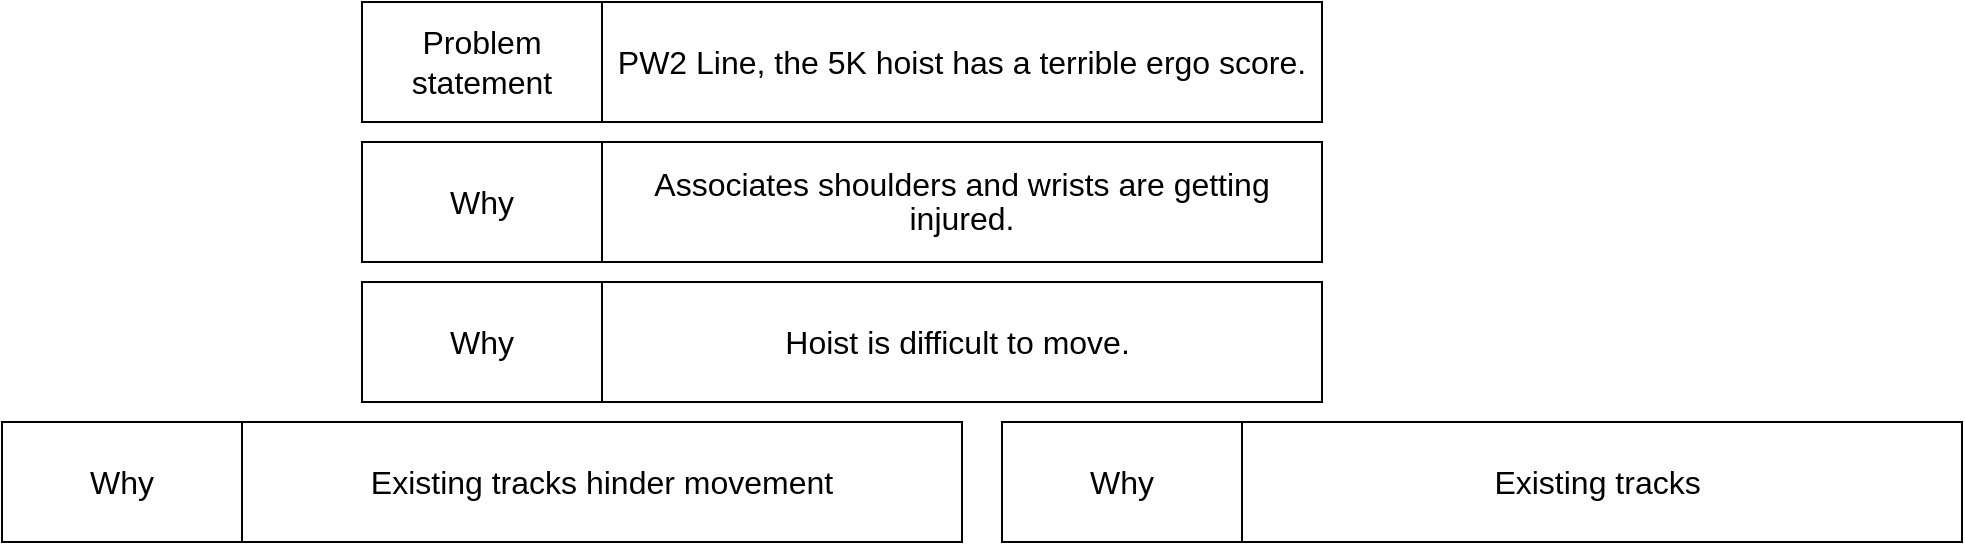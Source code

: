 <mxfile version="22.1.5" type="github">
  <diagram name="Page-1" id="4fc8d65c-f3f6-feb3-4d1c-02f59d9f9886">
    <mxGraphModel dx="1050" dy="580" grid="1" gridSize="10" guides="1" tooltips="1" connect="1" arrows="1" fold="1" page="1" pageScale="1" pageWidth="826" pageHeight="1169" background="none" math="0" shadow="0">
      <root>
        <mxCell id="0" />
        <mxCell id="1" parent="0" />
        <mxCell id="-k-oL2ghgNu8YKMMwTD9-267" value="" style="group" vertex="1" connectable="0" parent="1">
          <mxGeometry x="200" y="40" width="480" height="60" as="geometry" />
        </mxCell>
        <mxCell id="-k-oL2ghgNu8YKMMwTD9-265" value="Problem statement" style="rounded=0;whiteSpace=wrap;html=1;fontSize=16;" vertex="1" parent="-k-oL2ghgNu8YKMMwTD9-267">
          <mxGeometry width="120" height="60" as="geometry" />
        </mxCell>
        <mxCell id="-k-oL2ghgNu8YKMMwTD9-266" value="PW2 Line, the 5K hoist has a terrible ergo score." style="rounded=0;whiteSpace=wrap;html=1;fontSize=16;" vertex="1" parent="-k-oL2ghgNu8YKMMwTD9-267">
          <mxGeometry x="120" width="360" height="60" as="geometry" />
        </mxCell>
        <mxCell id="-k-oL2ghgNu8YKMMwTD9-268" value="" style="group" vertex="1" connectable="0" parent="1">
          <mxGeometry x="200" y="110" width="480" height="60" as="geometry" />
        </mxCell>
        <mxCell id="-k-oL2ghgNu8YKMMwTD9-269" value="Why" style="rounded=0;whiteSpace=wrap;html=1;fontSize=16;" vertex="1" parent="-k-oL2ghgNu8YKMMwTD9-268">
          <mxGeometry width="120" height="60" as="geometry" />
        </mxCell>
        <mxCell id="-k-oL2ghgNu8YKMMwTD9-270" value="&lt;p style=&quot;line-height:12.6pt;mso-line-height-rule:exactly&quot; class=&quot;MsoNormal&quot;&gt;Associates shoulders and wrists are getting injured.&lt;/p&gt;" style="rounded=0;whiteSpace=wrap;html=1;fontSize=16;" vertex="1" parent="-k-oL2ghgNu8YKMMwTD9-268">
          <mxGeometry x="120" width="360" height="60" as="geometry" />
        </mxCell>
        <mxCell id="-k-oL2ghgNu8YKMMwTD9-283" value="" style="group" vertex="1" connectable="0" parent="1">
          <mxGeometry x="200" y="180" width="480" height="60" as="geometry" />
        </mxCell>
        <mxCell id="-k-oL2ghgNu8YKMMwTD9-284" value="Why" style="rounded=0;whiteSpace=wrap;html=1;fontSize=16;" vertex="1" parent="-k-oL2ghgNu8YKMMwTD9-283">
          <mxGeometry width="120" height="60" as="geometry" />
        </mxCell>
        <mxCell id="-k-oL2ghgNu8YKMMwTD9-285" value="Hoist is difficult to move.&amp;nbsp;" style="rounded=0;whiteSpace=wrap;html=1;fontSize=16;" vertex="1" parent="-k-oL2ghgNu8YKMMwTD9-283">
          <mxGeometry x="120" width="360" height="60" as="geometry" />
        </mxCell>
        <mxCell id="-k-oL2ghgNu8YKMMwTD9-286" value="" style="group" vertex="1" connectable="0" parent="1">
          <mxGeometry x="20" y="250" width="480" height="60" as="geometry" />
        </mxCell>
        <mxCell id="-k-oL2ghgNu8YKMMwTD9-287" value="Why" style="rounded=0;whiteSpace=wrap;html=1;fontSize=16;" vertex="1" parent="-k-oL2ghgNu8YKMMwTD9-286">
          <mxGeometry width="120" height="60" as="geometry" />
        </mxCell>
        <mxCell id="-k-oL2ghgNu8YKMMwTD9-288" value="Existing tracks hinder movement" style="rounded=0;whiteSpace=wrap;html=1;fontSize=16;" vertex="1" parent="-k-oL2ghgNu8YKMMwTD9-286">
          <mxGeometry x="120" width="360" height="60" as="geometry" />
        </mxCell>
        <mxCell id="-k-oL2ghgNu8YKMMwTD9-289" value="" style="group" vertex="1" connectable="0" parent="1">
          <mxGeometry x="520" y="250" width="480" height="60" as="geometry" />
        </mxCell>
        <mxCell id="-k-oL2ghgNu8YKMMwTD9-290" value="Why" style="rounded=0;whiteSpace=wrap;html=1;fontSize=16;" vertex="1" parent="-k-oL2ghgNu8YKMMwTD9-289">
          <mxGeometry width="120" height="60" as="geometry" />
        </mxCell>
        <mxCell id="-k-oL2ghgNu8YKMMwTD9-291" value="Existing tracks&amp;nbsp;" style="rounded=0;whiteSpace=wrap;html=1;fontSize=16;" vertex="1" parent="-k-oL2ghgNu8YKMMwTD9-289">
          <mxGeometry x="120" width="360" height="60" as="geometry" />
        </mxCell>
      </root>
    </mxGraphModel>
  </diagram>
</mxfile>
